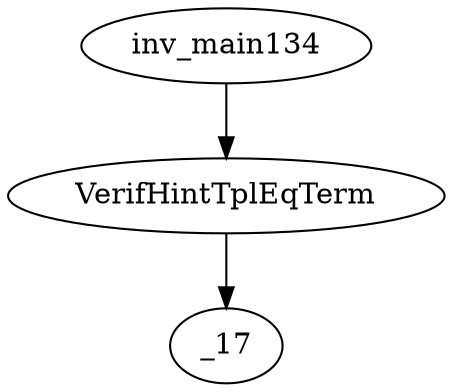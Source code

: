 digraph dag {
0 [label="inv_main134"];
1 [label="VerifHintTplEqTerm"];
2 [label="_17"];
0->1
1 -> 2
}
